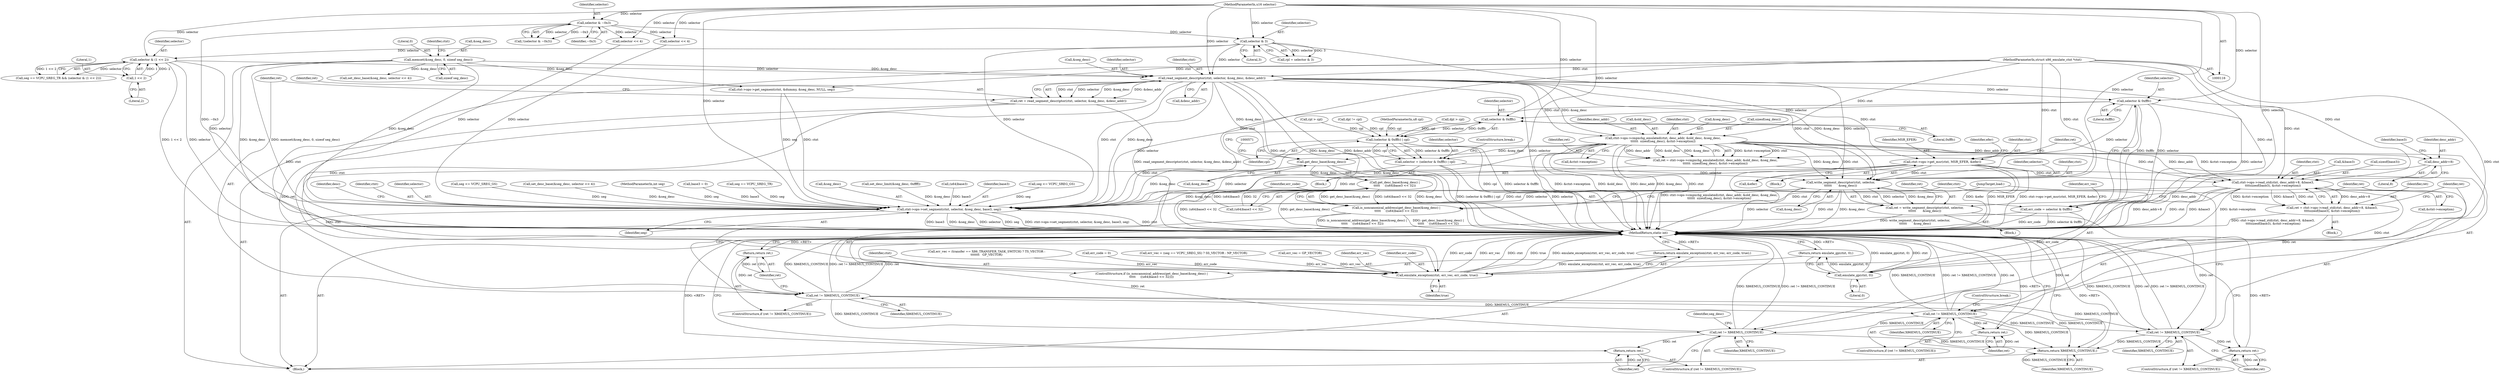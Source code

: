 digraph "0_linux_33ab91103b3415e12457e3104f0e4517ce12d0f3@API" {
"1000267" [label="(Call,read_segment_descriptor(ctxt, selector, &seg_desc, &desc_addr))"];
"1000117" [label="(MethodParameterIn,struct x86_emulate_ctxt *ctxt)"];
"1000256" [label="(Call,selector & (1 << 2))"];
"1000223" [label="(Call,selector & 3)"];
"1000140" [label="(Call,selector & ~0x3)"];
"1000118" [label="(MethodParameterIn,u16 selector)"];
"1000258" [label="(Call,1 << 2)"];
"1000150" [label="(Call,memset(&seg_desc, 0, sizeof seg_desc))"];
"1000265" [label="(Call,ret = read_segment_descriptor(ctxt, selector, &seg_desc, &desc_addr))"];
"1000275" [label="(Call,ret != X86EMUL_CONTINUE)"];
"1000278" [label="(Return,return ret;)"];
"1000457" [label="(Call,ret != X86EMUL_CONTINUE)"];
"1000460" [label="(Return,return ret;)"];
"1000529" [label="(Call,ret != X86EMUL_CONTINUE)"];
"1000532" [label="(Return,return ret;)"];
"1000592" [label="(Return,return X86EMUL_CONTINUE;)"];
"1000558" [label="(Call,ret != X86EMUL_CONTINUE)"];
"1000561" [label="(Return,return ret;)"];
"1000282" [label="(Call,selector & 0xfffc)"];
"1000280" [label="(Call,err_code = selector & 0xfffc)"];
"1000596" [label="(Call,emulate_exception(ctxt, err_vec, err_code, true))"];
"1000595" [label="(Return,return emulate_exception(ctxt, err_vec, err_code, true);)"];
"1000410" [label="(Call,selector & 0xfffc)"];
"1000409" [label="(Call,(selector & 0xfffc) | cpl)"];
"1000407" [label="(Call,selector = (selector & 0xfffc) | cpl)"];
"1000523" [label="(Call,write_segment_descriptor(ctxt, selector,\n\t\t\t\t\t\t       &seg_desc))"];
"1000521" [label="(Call,ret = write_segment_descriptor(ctxt, selector,\n\t\t\t\t\t\t       &seg_desc))"];
"1000579" [label="(Call,ctxt->ops->set_segment(ctxt, selector, &seg_desc, base3, seg))"];
"1000397" [label="(Call,ctxt->ops->get_msr(ctxt, MSR_EFER, &efer))"];
"1000544" [label="(Call,ctxt->ops->read_std(ctxt, desc_addr+8, &base3,\n\t\t\t\tsizeof(base3), &ctxt->exception))"];
"1000542" [label="(Call,ret = ctxt->ops->read_std(ctxt, desc_addr+8, &base3,\n\t\t\t\tsizeof(base3), &ctxt->exception))"];
"1000575" [label="(Call,emulate_gp(ctxt, 0))"];
"1000574" [label="(Return,return emulate_gp(ctxt, 0);)"];
"1000443" [label="(Call,ctxt->ops->cmpxchg_emulated(ctxt, desc_addr, &old_desc, &seg_desc,\n\t\t\t\t\t\t  sizeof(seg_desc), &ctxt->exception))"];
"1000441" [label="(Call,ret = ctxt->ops->cmpxchg_emulated(ctxt, desc_addr, &old_desc, &seg_desc,\n\t\t\t\t\t\t  sizeof(seg_desc), &ctxt->exception))"];
"1000546" [label="(Call,desc_addr+8)"];
"1000566" [label="(Call,get_desc_base(&seg_desc))"];
"1000565" [label="(Call,get_desc_base(&seg_desc) |\n\t\t\t\t\t     ((u64)base3 << 32))"];
"1000564" [label="(Call,is_noncanonical_address(get_desc_base(&seg_desc) |\n\t\t\t\t\t     ((u64)base3 << 32)))"];
"1000564" [label="(Call,is_noncanonical_address(get_desc_base(&seg_desc) |\n\t\t\t\t\t     ((u64)base3 << 32)))"];
"1000445" [label="(Identifier,desc_addr)"];
"1000462" [label="(ControlStructure,break;)"];
"1000258" [label="(Call,1 << 2)"];
"1000151" [label="(Call,&seg_desc)"];
"1000257" [label="(Identifier,selector)"];
"1000522" [label="(Identifier,ret)"];
"1000270" [label="(Call,&seg_desc)"];
"1000530" [label="(Identifier,ret)"];
"1000380" [label="(Call,dpl != cpl)"];
"1000117" [label="(MethodParameterIn,struct x86_emulate_ctxt *ctxt)"];
"1000141" [label="(Identifier,selector)"];
"1000277" [label="(Identifier,X86EMUL_CONTINUE)"];
"1000118" [label="(MethodParameterIn,u16 selector)"];
"1000548" [label="(Literal,8)"];
"1000460" [label="(Return,return ret;)"];
"1000441" [label="(Call,ret = ctxt->ops->cmpxchg_emulated(ctxt, desc_addr, &old_desc, &seg_desc,\n\t\t\t\t\t\t  sizeof(seg_desc), &ctxt->exception))"];
"1000404" [label="(Identifier,efer)"];
"1000410" [label="(Call,selector & 0xfffc)"];
"1000461" [label="(Identifier,ret)"];
"1000541" [label="(Block,)"];
"1000265" [label="(Call,ret = read_segment_descriptor(ctxt, selector, &seg_desc, &desc_addr))"];
"1000592" [label="(Return,return X86EMUL_CONTINUE;)"];
"1000275" [label="(Call,ret != X86EMUL_CONTINUE)"];
"1000587" [label="(Identifier,desc)"];
"1000578" [label="(JumpTarget,load:)"];
"1000154" [label="(Call,sizeof seg_desc)"];
"1000533" [label="(Identifier,ret)"];
"1000585" [label="(Identifier,seg)"];
"1000581" [label="(Identifier,selector)"];
"1000123" [label="(Block,)"];
"1000456" [label="(ControlStructure,if (ret != X86EMUL_CONTINUE))"];
"1000568" [label="(Identifier,seg_desc)"];
"1000597" [label="(Identifier,ctxt)"];
"1000595" [label="(Return,return emulate_exception(ctxt, err_vec, err_code, true);)"];
"1000593" [label="(Identifier,X86EMUL_CONTINUE)"];
"1000446" [label="(Call,&old_desc)"];
"1000252" [label="(Call,seg == VCPU_SREG_TR && (selector & (1 << 2)))"];
"1000256" [label="(Call,selector & (1 << 2))"];
"1000398" [label="(Identifier,ctxt)"];
"1000458" [label="(Identifier,ret)"];
"1000171" [label="(Call,set_desc_base(&seg_desc, selector << 4))"];
"1000414" [label="(ControlStructure,break;)"];
"1000443" [label="(Call,ctxt->ops->cmpxchg_emulated(ctxt, desc_addr, &old_desc, &seg_desc,\n\t\t\t\t\t\t  sizeof(seg_desc), &ctxt->exception))"];
"1000120" [label="(MethodParameterIn,u8 cpl)"];
"1000596" [label="(Call,emulate_exception(ctxt, err_vec, err_code, true))"];
"1000142" [label="(Identifier,~0x3)"];
"1000546" [label="(Call,desc_addr+8)"];
"1000119" [label="(MethodParameterIn,int seg)"];
"1000457" [label="(Call,ret != X86EMUL_CONTINUE)"];
"1000575" [label="(Call,emulate_gp(ctxt, 0))"];
"1000542" [label="(Call,ret = ctxt->ops->read_std(ctxt, desc_addr+8, &base3,\n\t\t\t\tsizeof(base3), &ctxt->exception))"];
"1000452" [label="(Call,&ctxt->exception)"];
"1000557" [label="(ControlStructure,if (ret != X86EMUL_CONTINUE))"];
"1000544" [label="(Call,ctxt->ops->read_std(ctxt, desc_addr+8, &base3,\n\t\t\t\tsizeof(base3), &ctxt->exception))"];
"1000407" [label="(Call,selector = (selector & 0xfffc) | cpl)"];
"1000400" [label="(Call,&efer)"];
"1000272" [label="(Call,&desc_addr)"];
"1000547" [label="(Identifier,desc_addr)"];
"1000260" [label="(Literal,2)"];
"1000558" [label="(Call,ret != X86EMUL_CONTINUE)"];
"1000521" [label="(Call,ret = write_segment_descriptor(ctxt, selector,\n\t\t\t\t\t\t       &seg_desc))"];
"1000523" [label="(Call,write_segment_descriptor(ctxt, selector,\n\t\t\t\t\t\t       &seg_desc))"];
"1000285" [label="(Call,err_vec = (transfer == X86_TRANSFER_TASK_SWITCH) ? TS_VECTOR :\n\t\t\t\t\t\t\t   GP_VECTOR)"];
"1000444" [label="(Identifier,ctxt)"];
"1000279" [label="(Identifier,ret)"];
"1000224" [label="(Identifier,selector)"];
"1000281" [label="(Identifier,err_code)"];
"1000531" [label="(Identifier,X86EMUL_CONTINUE)"];
"1000545" [label="(Identifier,ctxt)"];
"1000448" [label="(Call,&seg_desc)"];
"1000600" [label="(Identifier,true)"];
"1000553" [label="(Call,&ctxt->exception)"];
"1000529" [label="(Call,ret != X86EMUL_CONTINUE)"];
"1000190" [label="(Call,set_desc_base(&seg_desc, selector << 4))"];
"1000574" [label="(Return,return emulate_gp(ctxt, 0);)"];
"1000147" [label="(Call,base3 = 0)"];
"1000409" [label="(Call,(selector & 0xfffc) | cpl)"];
"1000153" [label="(Literal,0)"];
"1000133" [label="(Call,err_code = 0)"];
"1000567" [label="(Call,&seg_desc)"];
"1000560" [label="(Identifier,X86EMUL_CONTINUE)"];
"1000532" [label="(Return,return ret;)"];
"1000549" [label="(Call,&base3)"];
"1000563" [label="(ControlStructure,if (is_noncanonical_address(get_desc_base(&seg_desc) |\n\t\t\t\t\t     ((u64)base3 << 32))))"];
"1000282" [label="(Call,selector & 0xfffc)"];
"1000269" [label="(Identifier,selector)"];
"1000253" [label="(Call,seg == VCPU_SREG_TR)"];
"1000268" [label="(Identifier,ctxt)"];
"1000525" [label="(Identifier,selector)"];
"1000283" [label="(Identifier,selector)"];
"1000274" [label="(ControlStructure,if (ret != X86EMUL_CONTINUE))"];
"1000280" [label="(Call,err_code = selector & 0xfffc)"];
"1000174" [label="(Call,selector << 4)"];
"1000408" [label="(Identifier,selector)"];
"1000276" [label="(Identifier,ret)"];
"1000524" [label="(Identifier,ctxt)"];
"1000150" [label="(Call,memset(&seg_desc, 0, sizeof seg_desc))"];
"1000601" [label="(MethodReturn,static int)"];
"1000543" [label="(Identifier,ret)"];
"1000259" [label="(Literal,1)"];
"1000579" [label="(Call,ctxt->ops->set_segment(ctxt, selector, &seg_desc, base3, seg))"];
"1000515" [label="(Block,)"];
"1000582" [label="(Call,&seg_desc)"];
"1000392" [label="(Block,)"];
"1000369" [label="(Call,dpl > cpl)"];
"1000569" [label="(Call,(u64)base3 << 32)"];
"1000278" [label="(Return,return ret;)"];
"1000139" [label="(Call,!(selector & ~0x3))"];
"1000562" [label="(Identifier,ret)"];
"1000559" [label="(Identifier,ret)"];
"1000413" [label="(Identifier,cpl)"];
"1000196" [label="(Call,set_desc_limit(&seg_desc, 0xffff))"];
"1000316" [label="(Call,err_vec = (seg == VCPU_SREG_SS) ? SS_VECTOR : NP_VECTOR)"];
"1000526" [label="(Call,&seg_desc)"];
"1000221" [label="(Call,rpl = selector & 3)"];
"1000570" [label="(Call,(u64)base3)"];
"1000267" [label="(Call,read_segment_descriptor(ctxt, selector, &seg_desc, &desc_addr))"];
"1000411" [label="(Identifier,selector)"];
"1000577" [label="(Literal,0)"];
"1000576" [label="(Identifier,ctxt)"];
"1000223" [label="(Call,selector & 3)"];
"1000584" [label="(Identifier,base3)"];
"1000332" [label="(Block,)"];
"1000284" [label="(Literal,0xfffc)"];
"1000225" [label="(Literal,3)"];
"1000565" [label="(Call,get_desc_base(&seg_desc) |\n\t\t\t\t\t     ((u64)base3 << 32))"];
"1000295" [label="(Call,seg <= VCPU_SREG_GS)"];
"1000140" [label="(Call,selector & ~0x3)"];
"1000286" [label="(Identifier,err_vec)"];
"1000561" [label="(Return,return ret;)"];
"1000129" [label="(Call,err_vec = GP_VECTOR)"];
"1000266" [label="(Identifier,ret)"];
"1000159" [label="(Identifier,ctxt)"];
"1000377" [label="(Call,rpl > cpl)"];
"1000163" [label="(Call,ctxt->ops->get_segment(ctxt, &dummy, &seg_desc, NULL, seg))"];
"1000397" [label="(Call,ctxt->ops->get_msr(ctxt, MSR_EFER, &efer))"];
"1000580" [label="(Identifier,ctxt)"];
"1000551" [label="(Call,sizeof(base3))"];
"1000528" [label="(ControlStructure,if (ret != X86EMUL_CONTINUE))"];
"1000399" [label="(Identifier,MSR_EFER)"];
"1000450" [label="(Call,sizeof(seg_desc))"];
"1000550" [label="(Identifier,base3)"];
"1000598" [label="(Identifier,err_vec)"];
"1000412" [label="(Literal,0xfffc)"];
"1000599" [label="(Identifier,err_code)"];
"1000566" [label="(Call,get_desc_base(&seg_desc))"];
"1000459" [label="(Identifier,X86EMUL_CONTINUE)"];
"1000442" [label="(Identifier,ret)"];
"1000193" [label="(Call,selector << 4)"];
"1000181" [label="(Call,seg <= VCPU_SREG_GS)"];
"1000267" -> "1000265"  [label="AST: "];
"1000267" -> "1000272"  [label="CFG: "];
"1000268" -> "1000267"  [label="AST: "];
"1000269" -> "1000267"  [label="AST: "];
"1000270" -> "1000267"  [label="AST: "];
"1000272" -> "1000267"  [label="AST: "];
"1000265" -> "1000267"  [label="CFG: "];
"1000267" -> "1000601"  [label="DDG: selector"];
"1000267" -> "1000601"  [label="DDG: ctxt"];
"1000267" -> "1000601"  [label="DDG: &seg_desc"];
"1000267" -> "1000601"  [label="DDG: &desc_addr"];
"1000267" -> "1000265"  [label="DDG: ctxt"];
"1000267" -> "1000265"  [label="DDG: selector"];
"1000267" -> "1000265"  [label="DDG: &seg_desc"];
"1000267" -> "1000265"  [label="DDG: &desc_addr"];
"1000117" -> "1000267"  [label="DDG: ctxt"];
"1000256" -> "1000267"  [label="DDG: selector"];
"1000223" -> "1000267"  [label="DDG: selector"];
"1000118" -> "1000267"  [label="DDG: selector"];
"1000150" -> "1000267"  [label="DDG: &seg_desc"];
"1000267" -> "1000282"  [label="DDG: selector"];
"1000267" -> "1000397"  [label="DDG: ctxt"];
"1000267" -> "1000443"  [label="DDG: ctxt"];
"1000267" -> "1000443"  [label="DDG: &seg_desc"];
"1000267" -> "1000523"  [label="DDG: ctxt"];
"1000267" -> "1000523"  [label="DDG: &seg_desc"];
"1000267" -> "1000544"  [label="DDG: ctxt"];
"1000267" -> "1000566"  [label="DDG: &seg_desc"];
"1000267" -> "1000579"  [label="DDG: ctxt"];
"1000267" -> "1000579"  [label="DDG: &seg_desc"];
"1000267" -> "1000596"  [label="DDG: ctxt"];
"1000117" -> "1000116"  [label="AST: "];
"1000117" -> "1000601"  [label="DDG: ctxt"];
"1000117" -> "1000163"  [label="DDG: ctxt"];
"1000117" -> "1000397"  [label="DDG: ctxt"];
"1000117" -> "1000443"  [label="DDG: ctxt"];
"1000117" -> "1000523"  [label="DDG: ctxt"];
"1000117" -> "1000544"  [label="DDG: ctxt"];
"1000117" -> "1000575"  [label="DDG: ctxt"];
"1000117" -> "1000579"  [label="DDG: ctxt"];
"1000117" -> "1000596"  [label="DDG: ctxt"];
"1000256" -> "1000252"  [label="AST: "];
"1000256" -> "1000258"  [label="CFG: "];
"1000257" -> "1000256"  [label="AST: "];
"1000258" -> "1000256"  [label="AST: "];
"1000252" -> "1000256"  [label="CFG: "];
"1000256" -> "1000601"  [label="DDG: 1 << 2"];
"1000256" -> "1000601"  [label="DDG: selector"];
"1000256" -> "1000252"  [label="DDG: selector"];
"1000256" -> "1000252"  [label="DDG: 1 << 2"];
"1000223" -> "1000256"  [label="DDG: selector"];
"1000118" -> "1000256"  [label="DDG: selector"];
"1000258" -> "1000256"  [label="DDG: 1"];
"1000258" -> "1000256"  [label="DDG: 2"];
"1000256" -> "1000579"  [label="DDG: selector"];
"1000223" -> "1000221"  [label="AST: "];
"1000223" -> "1000225"  [label="CFG: "];
"1000224" -> "1000223"  [label="AST: "];
"1000225" -> "1000223"  [label="AST: "];
"1000221" -> "1000223"  [label="CFG: "];
"1000223" -> "1000601"  [label="DDG: selector"];
"1000223" -> "1000221"  [label="DDG: selector"];
"1000223" -> "1000221"  [label="DDG: 3"];
"1000140" -> "1000223"  [label="DDG: selector"];
"1000118" -> "1000223"  [label="DDG: selector"];
"1000223" -> "1000579"  [label="DDG: selector"];
"1000140" -> "1000139"  [label="AST: "];
"1000140" -> "1000142"  [label="CFG: "];
"1000141" -> "1000140"  [label="AST: "];
"1000142" -> "1000140"  [label="AST: "];
"1000139" -> "1000140"  [label="CFG: "];
"1000140" -> "1000601"  [label="DDG: ~0x3"];
"1000140" -> "1000139"  [label="DDG: selector"];
"1000140" -> "1000139"  [label="DDG: ~0x3"];
"1000118" -> "1000140"  [label="DDG: selector"];
"1000140" -> "1000174"  [label="DDG: selector"];
"1000140" -> "1000193"  [label="DDG: selector"];
"1000118" -> "1000116"  [label="AST: "];
"1000118" -> "1000601"  [label="DDG: selector"];
"1000118" -> "1000174"  [label="DDG: selector"];
"1000118" -> "1000193"  [label="DDG: selector"];
"1000118" -> "1000282"  [label="DDG: selector"];
"1000118" -> "1000407"  [label="DDG: selector"];
"1000118" -> "1000410"  [label="DDG: selector"];
"1000118" -> "1000523"  [label="DDG: selector"];
"1000118" -> "1000579"  [label="DDG: selector"];
"1000258" -> "1000260"  [label="CFG: "];
"1000259" -> "1000258"  [label="AST: "];
"1000260" -> "1000258"  [label="AST: "];
"1000150" -> "1000123"  [label="AST: "];
"1000150" -> "1000154"  [label="CFG: "];
"1000151" -> "1000150"  [label="AST: "];
"1000153" -> "1000150"  [label="AST: "];
"1000154" -> "1000150"  [label="AST: "];
"1000159" -> "1000150"  [label="CFG: "];
"1000150" -> "1000601"  [label="DDG: &seg_desc"];
"1000150" -> "1000601"  [label="DDG: memset(&seg_desc, 0, sizeof seg_desc)"];
"1000150" -> "1000163"  [label="DDG: &seg_desc"];
"1000150" -> "1000190"  [label="DDG: &seg_desc"];
"1000150" -> "1000579"  [label="DDG: &seg_desc"];
"1000265" -> "1000123"  [label="AST: "];
"1000266" -> "1000265"  [label="AST: "];
"1000276" -> "1000265"  [label="CFG: "];
"1000265" -> "1000601"  [label="DDG: read_segment_descriptor(ctxt, selector, &seg_desc, &desc_addr)"];
"1000265" -> "1000275"  [label="DDG: ret"];
"1000275" -> "1000274"  [label="AST: "];
"1000275" -> "1000277"  [label="CFG: "];
"1000276" -> "1000275"  [label="AST: "];
"1000277" -> "1000275"  [label="AST: "];
"1000279" -> "1000275"  [label="CFG: "];
"1000281" -> "1000275"  [label="CFG: "];
"1000275" -> "1000601"  [label="DDG: ret != X86EMUL_CONTINUE"];
"1000275" -> "1000601"  [label="DDG: ret"];
"1000275" -> "1000601"  [label="DDG: X86EMUL_CONTINUE"];
"1000275" -> "1000278"  [label="DDG: ret"];
"1000275" -> "1000457"  [label="DDG: X86EMUL_CONTINUE"];
"1000275" -> "1000529"  [label="DDG: X86EMUL_CONTINUE"];
"1000275" -> "1000558"  [label="DDG: X86EMUL_CONTINUE"];
"1000275" -> "1000592"  [label="DDG: X86EMUL_CONTINUE"];
"1000278" -> "1000274"  [label="AST: "];
"1000278" -> "1000279"  [label="CFG: "];
"1000279" -> "1000278"  [label="AST: "];
"1000601" -> "1000278"  [label="CFG: "];
"1000278" -> "1000601"  [label="DDG: <RET>"];
"1000279" -> "1000278"  [label="DDG: ret"];
"1000457" -> "1000456"  [label="AST: "];
"1000457" -> "1000459"  [label="CFG: "];
"1000458" -> "1000457"  [label="AST: "];
"1000459" -> "1000457"  [label="AST: "];
"1000461" -> "1000457"  [label="CFG: "];
"1000462" -> "1000457"  [label="CFG: "];
"1000457" -> "1000601"  [label="DDG: X86EMUL_CONTINUE"];
"1000457" -> "1000601"  [label="DDG: ret != X86EMUL_CONTINUE"];
"1000457" -> "1000601"  [label="DDG: ret"];
"1000441" -> "1000457"  [label="DDG: ret"];
"1000457" -> "1000460"  [label="DDG: ret"];
"1000457" -> "1000529"  [label="DDG: X86EMUL_CONTINUE"];
"1000457" -> "1000558"  [label="DDG: X86EMUL_CONTINUE"];
"1000457" -> "1000592"  [label="DDG: X86EMUL_CONTINUE"];
"1000460" -> "1000456"  [label="AST: "];
"1000460" -> "1000461"  [label="CFG: "];
"1000461" -> "1000460"  [label="AST: "];
"1000601" -> "1000460"  [label="CFG: "];
"1000460" -> "1000601"  [label="DDG: <RET>"];
"1000461" -> "1000460"  [label="DDG: ret"];
"1000529" -> "1000528"  [label="AST: "];
"1000529" -> "1000531"  [label="CFG: "];
"1000530" -> "1000529"  [label="AST: "];
"1000531" -> "1000529"  [label="AST: "];
"1000533" -> "1000529"  [label="CFG: "];
"1000578" -> "1000529"  [label="CFG: "];
"1000529" -> "1000601"  [label="DDG: X86EMUL_CONTINUE"];
"1000529" -> "1000601"  [label="DDG: ret"];
"1000529" -> "1000601"  [label="DDG: ret != X86EMUL_CONTINUE"];
"1000521" -> "1000529"  [label="DDG: ret"];
"1000529" -> "1000532"  [label="DDG: ret"];
"1000529" -> "1000592"  [label="DDG: X86EMUL_CONTINUE"];
"1000532" -> "1000528"  [label="AST: "];
"1000532" -> "1000533"  [label="CFG: "];
"1000533" -> "1000532"  [label="AST: "];
"1000601" -> "1000532"  [label="CFG: "];
"1000532" -> "1000601"  [label="DDG: <RET>"];
"1000533" -> "1000532"  [label="DDG: ret"];
"1000592" -> "1000123"  [label="AST: "];
"1000592" -> "1000593"  [label="CFG: "];
"1000593" -> "1000592"  [label="AST: "];
"1000601" -> "1000592"  [label="CFG: "];
"1000592" -> "1000601"  [label="DDG: <RET>"];
"1000593" -> "1000592"  [label="DDG: X86EMUL_CONTINUE"];
"1000558" -> "1000592"  [label="DDG: X86EMUL_CONTINUE"];
"1000558" -> "1000557"  [label="AST: "];
"1000558" -> "1000560"  [label="CFG: "];
"1000559" -> "1000558"  [label="AST: "];
"1000560" -> "1000558"  [label="AST: "];
"1000562" -> "1000558"  [label="CFG: "];
"1000568" -> "1000558"  [label="CFG: "];
"1000558" -> "1000601"  [label="DDG: X86EMUL_CONTINUE"];
"1000558" -> "1000601"  [label="DDG: ret != X86EMUL_CONTINUE"];
"1000558" -> "1000601"  [label="DDG: ret"];
"1000542" -> "1000558"  [label="DDG: ret"];
"1000558" -> "1000561"  [label="DDG: ret"];
"1000561" -> "1000557"  [label="AST: "];
"1000561" -> "1000562"  [label="CFG: "];
"1000562" -> "1000561"  [label="AST: "];
"1000601" -> "1000561"  [label="CFG: "];
"1000561" -> "1000601"  [label="DDG: <RET>"];
"1000562" -> "1000561"  [label="DDG: ret"];
"1000282" -> "1000280"  [label="AST: "];
"1000282" -> "1000284"  [label="CFG: "];
"1000283" -> "1000282"  [label="AST: "];
"1000284" -> "1000282"  [label="AST: "];
"1000280" -> "1000282"  [label="CFG: "];
"1000282" -> "1000601"  [label="DDG: selector"];
"1000282" -> "1000280"  [label="DDG: selector"];
"1000282" -> "1000280"  [label="DDG: 0xfffc"];
"1000282" -> "1000410"  [label="DDG: selector"];
"1000282" -> "1000523"  [label="DDG: selector"];
"1000282" -> "1000579"  [label="DDG: selector"];
"1000280" -> "1000123"  [label="AST: "];
"1000281" -> "1000280"  [label="AST: "];
"1000286" -> "1000280"  [label="CFG: "];
"1000280" -> "1000601"  [label="DDG: selector & 0xfffc"];
"1000280" -> "1000601"  [label="DDG: err_code"];
"1000280" -> "1000596"  [label="DDG: err_code"];
"1000596" -> "1000595"  [label="AST: "];
"1000596" -> "1000600"  [label="CFG: "];
"1000597" -> "1000596"  [label="AST: "];
"1000598" -> "1000596"  [label="AST: "];
"1000599" -> "1000596"  [label="AST: "];
"1000600" -> "1000596"  [label="AST: "];
"1000595" -> "1000596"  [label="CFG: "];
"1000596" -> "1000601"  [label="DDG: err_code"];
"1000596" -> "1000601"  [label="DDG: err_vec"];
"1000596" -> "1000601"  [label="DDG: ctxt"];
"1000596" -> "1000601"  [label="DDG: true"];
"1000596" -> "1000601"  [label="DDG: emulate_exception(ctxt, err_vec, err_code, true)"];
"1000596" -> "1000595"  [label="DDG: emulate_exception(ctxt, err_vec, err_code, true)"];
"1000397" -> "1000596"  [label="DDG: ctxt"];
"1000316" -> "1000596"  [label="DDG: err_vec"];
"1000129" -> "1000596"  [label="DDG: err_vec"];
"1000285" -> "1000596"  [label="DDG: err_vec"];
"1000133" -> "1000596"  [label="DDG: err_code"];
"1000595" -> "1000123"  [label="AST: "];
"1000601" -> "1000595"  [label="CFG: "];
"1000595" -> "1000601"  [label="DDG: <RET>"];
"1000410" -> "1000409"  [label="AST: "];
"1000410" -> "1000412"  [label="CFG: "];
"1000411" -> "1000410"  [label="AST: "];
"1000412" -> "1000410"  [label="AST: "];
"1000413" -> "1000410"  [label="CFG: "];
"1000410" -> "1000409"  [label="DDG: selector"];
"1000410" -> "1000409"  [label="DDG: 0xfffc"];
"1000409" -> "1000407"  [label="AST: "];
"1000409" -> "1000413"  [label="CFG: "];
"1000413" -> "1000409"  [label="AST: "];
"1000407" -> "1000409"  [label="CFG: "];
"1000409" -> "1000601"  [label="DDG: cpl"];
"1000409" -> "1000601"  [label="DDG: selector & 0xfffc"];
"1000409" -> "1000407"  [label="DDG: selector & 0xfffc"];
"1000409" -> "1000407"  [label="DDG: cpl"];
"1000377" -> "1000409"  [label="DDG: cpl"];
"1000369" -> "1000409"  [label="DDG: cpl"];
"1000380" -> "1000409"  [label="DDG: cpl"];
"1000120" -> "1000409"  [label="DDG: cpl"];
"1000407" -> "1000332"  [label="AST: "];
"1000408" -> "1000407"  [label="AST: "];
"1000414" -> "1000407"  [label="CFG: "];
"1000407" -> "1000601"  [label="DDG: (selector & 0xfffc) | cpl"];
"1000407" -> "1000601"  [label="DDG: selector"];
"1000407" -> "1000523"  [label="DDG: selector"];
"1000407" -> "1000579"  [label="DDG: selector"];
"1000523" -> "1000521"  [label="AST: "];
"1000523" -> "1000526"  [label="CFG: "];
"1000524" -> "1000523"  [label="AST: "];
"1000525" -> "1000523"  [label="AST: "];
"1000526" -> "1000523"  [label="AST: "];
"1000521" -> "1000523"  [label="CFG: "];
"1000523" -> "1000601"  [label="DDG: selector"];
"1000523" -> "1000601"  [label="DDG: ctxt"];
"1000523" -> "1000601"  [label="DDG: &seg_desc"];
"1000523" -> "1000521"  [label="DDG: ctxt"];
"1000523" -> "1000521"  [label="DDG: selector"];
"1000523" -> "1000521"  [label="DDG: &seg_desc"];
"1000397" -> "1000523"  [label="DDG: ctxt"];
"1000443" -> "1000523"  [label="DDG: ctxt"];
"1000443" -> "1000523"  [label="DDG: &seg_desc"];
"1000523" -> "1000579"  [label="DDG: ctxt"];
"1000523" -> "1000579"  [label="DDG: selector"];
"1000523" -> "1000579"  [label="DDG: &seg_desc"];
"1000521" -> "1000515"  [label="AST: "];
"1000522" -> "1000521"  [label="AST: "];
"1000530" -> "1000521"  [label="CFG: "];
"1000521" -> "1000601"  [label="DDG: write_segment_descriptor(ctxt, selector,\n\t\t\t\t\t\t       &seg_desc)"];
"1000579" -> "1000123"  [label="AST: "];
"1000579" -> "1000585"  [label="CFG: "];
"1000580" -> "1000579"  [label="AST: "];
"1000581" -> "1000579"  [label="AST: "];
"1000582" -> "1000579"  [label="AST: "];
"1000584" -> "1000579"  [label="AST: "];
"1000585" -> "1000579"  [label="AST: "];
"1000587" -> "1000579"  [label="CFG: "];
"1000579" -> "1000601"  [label="DDG: ctxt->ops->set_segment(ctxt, selector, &seg_desc, base3, seg)"];
"1000579" -> "1000601"  [label="DDG: ctxt"];
"1000579" -> "1000601"  [label="DDG: base3"];
"1000579" -> "1000601"  [label="DDG: &seg_desc"];
"1000579" -> "1000601"  [label="DDG: selector"];
"1000579" -> "1000601"  [label="DDG: seg"];
"1000163" -> "1000579"  [label="DDG: ctxt"];
"1000163" -> "1000579"  [label="DDG: seg"];
"1000397" -> "1000579"  [label="DDG: ctxt"];
"1000544" -> "1000579"  [label="DDG: ctxt"];
"1000443" -> "1000579"  [label="DDG: ctxt"];
"1000443" -> "1000579"  [label="DDG: &seg_desc"];
"1000193" -> "1000579"  [label="DDG: selector"];
"1000174" -> "1000579"  [label="DDG: selector"];
"1000171" -> "1000579"  [label="DDG: &seg_desc"];
"1000566" -> "1000579"  [label="DDG: &seg_desc"];
"1000196" -> "1000579"  [label="DDG: &seg_desc"];
"1000147" -> "1000579"  [label="DDG: base3"];
"1000570" -> "1000579"  [label="DDG: base3"];
"1000181" -> "1000579"  [label="DDG: seg"];
"1000295" -> "1000579"  [label="DDG: seg"];
"1000253" -> "1000579"  [label="DDG: seg"];
"1000119" -> "1000579"  [label="DDG: seg"];
"1000397" -> "1000392"  [label="AST: "];
"1000397" -> "1000400"  [label="CFG: "];
"1000398" -> "1000397"  [label="AST: "];
"1000399" -> "1000397"  [label="AST: "];
"1000400" -> "1000397"  [label="AST: "];
"1000404" -> "1000397"  [label="CFG: "];
"1000397" -> "1000601"  [label="DDG: ctxt->ops->get_msr(ctxt, MSR_EFER, &efer)"];
"1000397" -> "1000601"  [label="DDG: &efer"];
"1000397" -> "1000601"  [label="DDG: MSR_EFER"];
"1000397" -> "1000544"  [label="DDG: ctxt"];
"1000544" -> "1000542"  [label="AST: "];
"1000544" -> "1000553"  [label="CFG: "];
"1000545" -> "1000544"  [label="AST: "];
"1000546" -> "1000544"  [label="AST: "];
"1000549" -> "1000544"  [label="AST: "];
"1000551" -> "1000544"  [label="AST: "];
"1000553" -> "1000544"  [label="AST: "];
"1000542" -> "1000544"  [label="CFG: "];
"1000544" -> "1000601"  [label="DDG: &ctxt->exception"];
"1000544" -> "1000601"  [label="DDG: desc_addr+8"];
"1000544" -> "1000601"  [label="DDG: ctxt"];
"1000544" -> "1000601"  [label="DDG: &base3"];
"1000544" -> "1000542"  [label="DDG: desc_addr+8"];
"1000544" -> "1000542"  [label="DDG: &ctxt->exception"];
"1000544" -> "1000542"  [label="DDG: &base3"];
"1000544" -> "1000542"  [label="DDG: ctxt"];
"1000443" -> "1000544"  [label="DDG: ctxt"];
"1000443" -> "1000544"  [label="DDG: desc_addr"];
"1000443" -> "1000544"  [label="DDG: &ctxt->exception"];
"1000544" -> "1000575"  [label="DDG: ctxt"];
"1000542" -> "1000541"  [label="AST: "];
"1000543" -> "1000542"  [label="AST: "];
"1000559" -> "1000542"  [label="CFG: "];
"1000542" -> "1000601"  [label="DDG: ctxt->ops->read_std(ctxt, desc_addr+8, &base3,\n\t\t\t\tsizeof(base3), &ctxt->exception)"];
"1000575" -> "1000574"  [label="AST: "];
"1000575" -> "1000577"  [label="CFG: "];
"1000576" -> "1000575"  [label="AST: "];
"1000577" -> "1000575"  [label="AST: "];
"1000574" -> "1000575"  [label="CFG: "];
"1000575" -> "1000601"  [label="DDG: emulate_gp(ctxt, 0)"];
"1000575" -> "1000601"  [label="DDG: ctxt"];
"1000575" -> "1000574"  [label="DDG: emulate_gp(ctxt, 0)"];
"1000574" -> "1000563"  [label="AST: "];
"1000601" -> "1000574"  [label="CFG: "];
"1000574" -> "1000601"  [label="DDG: <RET>"];
"1000443" -> "1000441"  [label="AST: "];
"1000443" -> "1000452"  [label="CFG: "];
"1000444" -> "1000443"  [label="AST: "];
"1000445" -> "1000443"  [label="AST: "];
"1000446" -> "1000443"  [label="AST: "];
"1000448" -> "1000443"  [label="AST: "];
"1000450" -> "1000443"  [label="AST: "];
"1000452" -> "1000443"  [label="AST: "];
"1000441" -> "1000443"  [label="CFG: "];
"1000443" -> "1000601"  [label="DDG: &ctxt->exception"];
"1000443" -> "1000601"  [label="DDG: &old_desc"];
"1000443" -> "1000601"  [label="DDG: desc_addr"];
"1000443" -> "1000601"  [label="DDG: &seg_desc"];
"1000443" -> "1000601"  [label="DDG: ctxt"];
"1000443" -> "1000441"  [label="DDG: &ctxt->exception"];
"1000443" -> "1000441"  [label="DDG: ctxt"];
"1000443" -> "1000441"  [label="DDG: desc_addr"];
"1000443" -> "1000441"  [label="DDG: &old_desc"];
"1000443" -> "1000441"  [label="DDG: &seg_desc"];
"1000443" -> "1000546"  [label="DDG: desc_addr"];
"1000443" -> "1000566"  [label="DDG: &seg_desc"];
"1000441" -> "1000332"  [label="AST: "];
"1000442" -> "1000441"  [label="AST: "];
"1000458" -> "1000441"  [label="CFG: "];
"1000441" -> "1000601"  [label="DDG: ctxt->ops->cmpxchg_emulated(ctxt, desc_addr, &old_desc, &seg_desc,\n\t\t\t\t\t\t  sizeof(seg_desc), &ctxt->exception)"];
"1000546" -> "1000548"  [label="CFG: "];
"1000547" -> "1000546"  [label="AST: "];
"1000548" -> "1000546"  [label="AST: "];
"1000550" -> "1000546"  [label="CFG: "];
"1000546" -> "1000601"  [label="DDG: desc_addr"];
"1000566" -> "1000565"  [label="AST: "];
"1000566" -> "1000567"  [label="CFG: "];
"1000567" -> "1000566"  [label="AST: "];
"1000571" -> "1000566"  [label="CFG: "];
"1000566" -> "1000601"  [label="DDG: &seg_desc"];
"1000566" -> "1000565"  [label="DDG: &seg_desc"];
"1000565" -> "1000564"  [label="AST: "];
"1000565" -> "1000569"  [label="CFG: "];
"1000569" -> "1000565"  [label="AST: "];
"1000564" -> "1000565"  [label="CFG: "];
"1000565" -> "1000601"  [label="DDG: (u64)base3 << 32"];
"1000565" -> "1000601"  [label="DDG: get_desc_base(&seg_desc)"];
"1000565" -> "1000564"  [label="DDG: get_desc_base(&seg_desc)"];
"1000565" -> "1000564"  [label="DDG: (u64)base3 << 32"];
"1000569" -> "1000565"  [label="DDG: (u64)base3"];
"1000569" -> "1000565"  [label="DDG: 32"];
"1000564" -> "1000563"  [label="AST: "];
"1000576" -> "1000564"  [label="CFG: "];
"1000578" -> "1000564"  [label="CFG: "];
"1000564" -> "1000601"  [label="DDG: get_desc_base(&seg_desc) |\n\t\t\t\t\t     ((u64)base3 << 32)"];
"1000564" -> "1000601"  [label="DDG: is_noncanonical_address(get_desc_base(&seg_desc) |\n\t\t\t\t\t     ((u64)base3 << 32))"];
}
